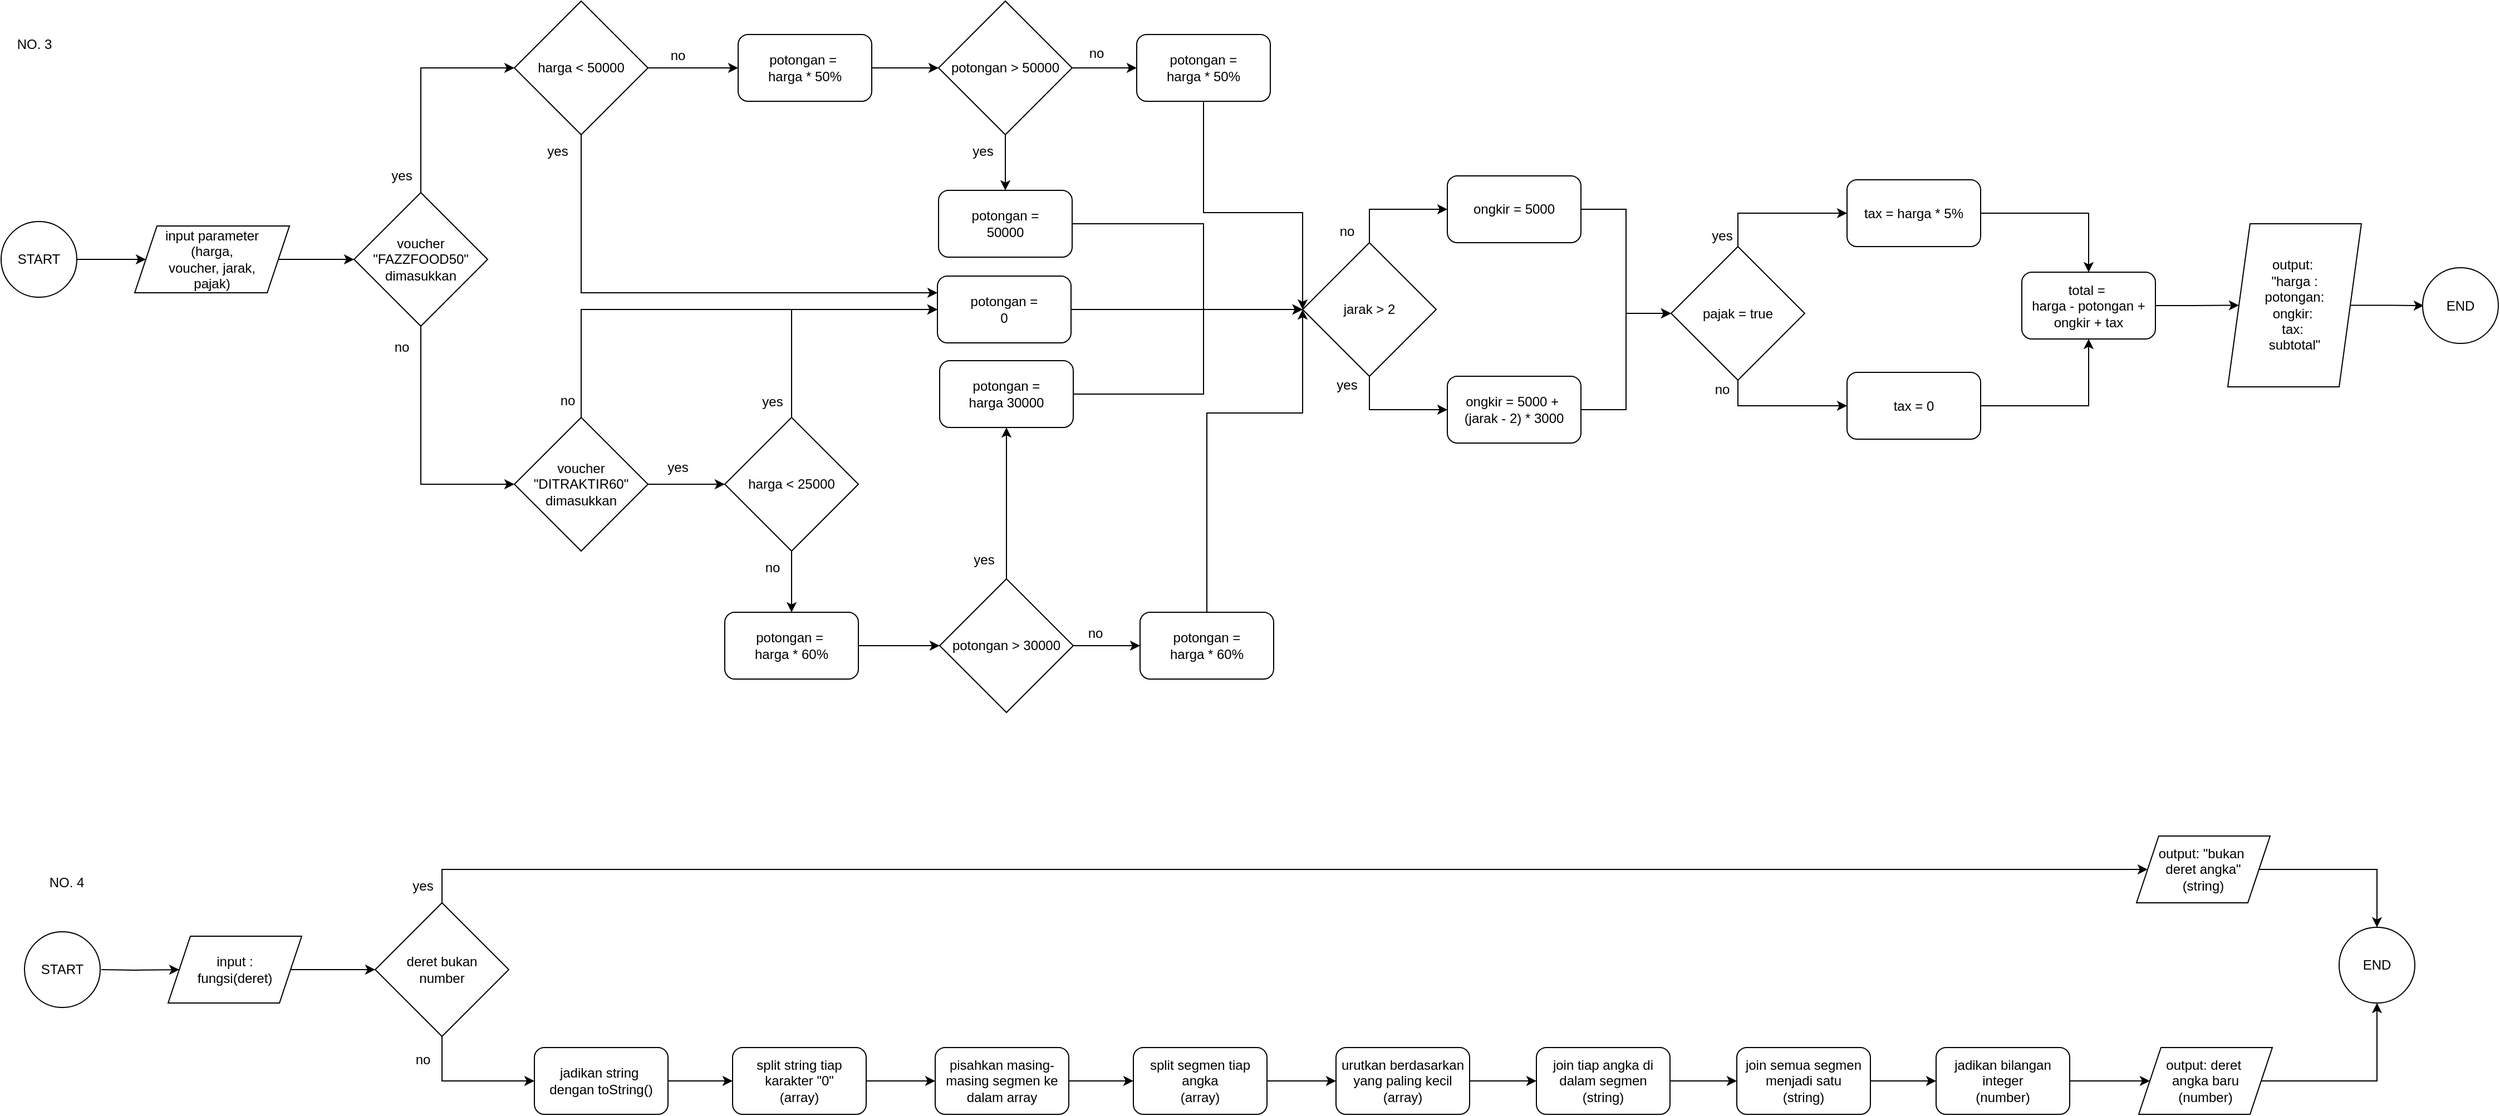 <mxfile version="24.9.3">
  <diagram name="Page-1" id="jA27yjf8g1qHtqdWmp0d">
    <mxGraphModel dx="1591" dy="649" grid="1" gridSize="10" guides="1" tooltips="1" connect="1" arrows="1" fold="1" page="1" pageScale="1" pageWidth="1169" pageHeight="827" math="0" shadow="0">
      <root>
        <mxCell id="0" />
        <mxCell id="1" parent="0" />
        <mxCell id="qf31aTSleVA0z4aauJ30-87" value="" style="edgeStyle=orthogonalEdgeStyle;rounded=0;orthogonalLoop=1;jettySize=auto;html=1;" edge="1" parent="1" source="qf31aTSleVA0z4aauJ30-15" target="qf31aTSleVA0z4aauJ30-27">
          <mxGeometry relative="1" as="geometry" />
        </mxCell>
        <mxCell id="qf31aTSleVA0z4aauJ30-15" value="&lt;div&gt;input parameter&lt;/div&gt;&lt;div&gt;(harga, &lt;br&gt;&lt;/div&gt;&lt;div&gt;voucher, jarak,&lt;/div&gt;&lt;div&gt;pajak)&lt;br&gt;&lt;/div&gt;" style="shape=parallelogram;perimeter=parallelogramPerimeter;whiteSpace=wrap;html=1;fixedSize=1;" vertex="1" parent="1">
          <mxGeometry x="180" y="282" width="139" height="60" as="geometry" />
        </mxCell>
        <mxCell id="qf31aTSleVA0z4aauJ30-16" value="" style="edgeStyle=orthogonalEdgeStyle;rounded=0;orthogonalLoop=1;jettySize=auto;html=1;" edge="1" parent="1" source="qf31aTSleVA0z4aauJ30-17" target="qf31aTSleVA0z4aauJ30-39">
          <mxGeometry relative="1" as="geometry" />
        </mxCell>
        <mxCell id="qf31aTSleVA0z4aauJ30-17" value="&lt;div&gt;potongan =&amp;nbsp;&lt;/div&gt;&lt;div&gt;harga * 50%&lt;/div&gt;" style="rounded=1;whiteSpace=wrap;html=1;" vertex="1" parent="1">
          <mxGeometry x="722" y="110" width="120" height="60" as="geometry" />
        </mxCell>
        <mxCell id="qf31aTSleVA0z4aauJ30-91" style="edgeStyle=orthogonalEdgeStyle;rounded=0;orthogonalLoop=1;jettySize=auto;html=1;exitX=1;exitY=0.5;exitDx=0;exitDy=0;entryX=0;entryY=0.5;entryDx=0;entryDy=0;" edge="1" parent="1" source="qf31aTSleVA0z4aauJ30-19" target="qf31aTSleVA0z4aauJ30-70">
          <mxGeometry relative="1" as="geometry" />
        </mxCell>
        <mxCell id="qf31aTSleVA0z4aauJ30-19" value="ongkir = 5000" style="rounded=1;whiteSpace=wrap;html=1;" vertex="1" parent="1">
          <mxGeometry x="1359" y="237" width="120" height="60" as="geometry" />
        </mxCell>
        <mxCell id="qf31aTSleVA0z4aauJ30-20" value="" style="edgeStyle=orthogonalEdgeStyle;rounded=0;orthogonalLoop=1;jettySize=auto;html=1;" edge="1" parent="1" source="qf31aTSleVA0z4aauJ30-21">
          <mxGeometry relative="1" as="geometry">
            <mxPoint x="2236.0" y="353.556" as="targetPoint" />
          </mxGeometry>
        </mxCell>
        <mxCell id="qf31aTSleVA0z4aauJ30-21" value="&lt;div&gt;output:&amp;nbsp;&lt;/div&gt;&lt;div&gt;&quot;harga :&lt;/div&gt;&lt;div&gt;&amp;nbsp;potongan:&amp;nbsp;&lt;/div&gt;&lt;div&gt;ongkir:&amp;nbsp;&lt;/div&gt;&lt;div&gt;tax:&amp;nbsp;&lt;/div&gt;&lt;div&gt;subtotal&quot;&lt;/div&gt;" style="shape=parallelogram;perimeter=parallelogramPerimeter;whiteSpace=wrap;html=1;fixedSize=1;" vertex="1" parent="1">
          <mxGeometry x="2060" y="280" width="120" height="146.5" as="geometry" />
        </mxCell>
        <mxCell id="qf31aTSleVA0z4aauJ30-23" style="edgeStyle=orthogonalEdgeStyle;rounded=0;orthogonalLoop=1;jettySize=auto;html=1;exitX=1;exitY=0.5;exitDx=0;exitDy=0;entryX=0.5;entryY=0;entryDx=0;entryDy=0;" edge="1" parent="1" source="qf31aTSleVA0z4aauJ30-24" target="qf31aTSleVA0z4aauJ30-72">
          <mxGeometry relative="1" as="geometry" />
        </mxCell>
        <mxCell id="qf31aTSleVA0z4aauJ30-24" value="tax = harga * 5%" style="rounded=1;whiteSpace=wrap;html=1;" vertex="1" parent="1">
          <mxGeometry x="1718" y="240.5" width="120" height="60" as="geometry" />
        </mxCell>
        <mxCell id="qf31aTSleVA0z4aauJ30-25" style="edgeStyle=orthogonalEdgeStyle;rounded=0;orthogonalLoop=1;jettySize=auto;html=1;exitX=0.5;exitY=0;exitDx=0;exitDy=0;entryX=0;entryY=0.5;entryDx=0;entryDy=0;" edge="1" parent="1" source="qf31aTSleVA0z4aauJ30-27" target="qf31aTSleVA0z4aauJ30-76">
          <mxGeometry relative="1" as="geometry" />
        </mxCell>
        <mxCell id="qf31aTSleVA0z4aauJ30-26" style="edgeStyle=orthogonalEdgeStyle;rounded=0;orthogonalLoop=1;jettySize=auto;html=1;exitX=0.5;exitY=1;exitDx=0;exitDy=0;entryX=0;entryY=0.5;entryDx=0;entryDy=0;" edge="1" parent="1" source="qf31aTSleVA0z4aauJ30-27" target="qf31aTSleVA0z4aauJ30-34">
          <mxGeometry relative="1" as="geometry" />
        </mxCell>
        <mxCell id="qf31aTSleVA0z4aauJ30-27" value="voucher &quot;FAZZFOOD50&quot; dimasukkan" style="rhombus;whiteSpace=wrap;html=1;" vertex="1" parent="1">
          <mxGeometry x="377" y="252" width="120" height="120" as="geometry" />
        </mxCell>
        <mxCell id="qf31aTSleVA0z4aauJ30-92" style="edgeStyle=orthogonalEdgeStyle;rounded=0;orthogonalLoop=1;jettySize=auto;html=1;exitX=1;exitY=0.5;exitDx=0;exitDy=0;" edge="1" parent="1" source="qf31aTSleVA0z4aauJ30-29" target="qf31aTSleVA0z4aauJ30-70">
          <mxGeometry relative="1" as="geometry" />
        </mxCell>
        <mxCell id="qf31aTSleVA0z4aauJ30-29" value="&lt;div&gt;ongkir = 5000 +&amp;nbsp;&lt;/div&gt;&lt;div&gt;(jarak - 2) * 3000&lt;/div&gt;" style="rounded=1;whiteSpace=wrap;html=1;" vertex="1" parent="1">
          <mxGeometry x="1359" y="417" width="120" height="60" as="geometry" />
        </mxCell>
        <mxCell id="qf31aTSleVA0z4aauJ30-30" style="edgeStyle=orthogonalEdgeStyle;rounded=0;orthogonalLoop=1;jettySize=auto;html=1;exitX=1;exitY=0.5;exitDx=0;exitDy=0;entryX=0.5;entryY=1;entryDx=0;entryDy=0;" edge="1" parent="1" source="qf31aTSleVA0z4aauJ30-31" target="qf31aTSleVA0z4aauJ30-72">
          <mxGeometry relative="1" as="geometry" />
        </mxCell>
        <mxCell id="qf31aTSleVA0z4aauJ30-31" value="tax = 0" style="rounded=1;whiteSpace=wrap;html=1;" vertex="1" parent="1">
          <mxGeometry x="1718" y="413.5" width="120" height="60" as="geometry" />
        </mxCell>
        <mxCell id="qf31aTSleVA0z4aauJ30-32" value="" style="edgeStyle=orthogonalEdgeStyle;rounded=0;orthogonalLoop=1;jettySize=auto;html=1;" edge="1" parent="1" source="qf31aTSleVA0z4aauJ30-34" target="qf31aTSleVA0z4aauJ30-79">
          <mxGeometry relative="1" as="geometry" />
        </mxCell>
        <mxCell id="qf31aTSleVA0z4aauJ30-33" style="edgeStyle=orthogonalEdgeStyle;rounded=0;orthogonalLoop=1;jettySize=auto;html=1;exitX=0.5;exitY=0;exitDx=0;exitDy=0;entryX=0;entryY=0.5;entryDx=0;entryDy=0;" edge="1" parent="1" source="qf31aTSleVA0z4aauJ30-34" target="qf31aTSleVA0z4aauJ30-60">
          <mxGeometry relative="1" as="geometry" />
        </mxCell>
        <mxCell id="qf31aTSleVA0z4aauJ30-34" value="voucher &quot;DITRAKTIR60&quot; dimasukkan" style="rhombus;whiteSpace=wrap;html=1;" vertex="1" parent="1">
          <mxGeometry x="521" y="454" width="120" height="120" as="geometry" />
        </mxCell>
        <mxCell id="qf31aTSleVA0z4aauJ30-35" value="yes" style="text;html=1;align=center;verticalAlign=middle;whiteSpace=wrap;rounded=0;" vertex="1" parent="1">
          <mxGeometry x="390" y="222" width="60" height="30" as="geometry" />
        </mxCell>
        <mxCell id="qf31aTSleVA0z4aauJ30-36" value="no" style="text;html=1;align=center;verticalAlign=middle;whiteSpace=wrap;rounded=0;" vertex="1" parent="1">
          <mxGeometry x="390" y="376" width="60" height="30" as="geometry" />
        </mxCell>
        <mxCell id="qf31aTSleVA0z4aauJ30-37" value="" style="edgeStyle=orthogonalEdgeStyle;rounded=0;orthogonalLoop=1;jettySize=auto;html=1;" edge="1" parent="1" source="qf31aTSleVA0z4aauJ30-39" target="qf31aTSleVA0z4aauJ30-41">
          <mxGeometry relative="1" as="geometry" />
        </mxCell>
        <mxCell id="qf31aTSleVA0z4aauJ30-38" value="" style="edgeStyle=orthogonalEdgeStyle;rounded=0;orthogonalLoop=1;jettySize=auto;html=1;" edge="1" parent="1" source="qf31aTSleVA0z4aauJ30-39" target="qf31aTSleVA0z4aauJ30-62">
          <mxGeometry relative="1" as="geometry" />
        </mxCell>
        <mxCell id="qf31aTSleVA0z4aauJ30-39" value="potongan &amp;gt; 50000" style="rhombus;whiteSpace=wrap;html=1;" vertex="1" parent="1">
          <mxGeometry x="902" y="80" width="120" height="120" as="geometry" />
        </mxCell>
        <mxCell id="qf31aTSleVA0z4aauJ30-40" style="edgeStyle=orthogonalEdgeStyle;rounded=0;orthogonalLoop=1;jettySize=auto;html=1;exitX=1;exitY=0.5;exitDx=0;exitDy=0;entryX=0;entryY=0.5;entryDx=0;entryDy=0;" edge="1" parent="1" source="qf31aTSleVA0z4aauJ30-41" target="qf31aTSleVA0z4aauJ30-67">
          <mxGeometry relative="1" as="geometry">
            <Array as="points">
              <mxPoint x="1140" y="280" />
              <mxPoint x="1140" y="357" />
            </Array>
          </mxGeometry>
        </mxCell>
        <mxCell id="qf31aTSleVA0z4aauJ30-41" value="&lt;div&gt;potongan =&lt;/div&gt;&lt;div&gt;50000&lt;br&gt;&lt;/div&gt;" style="rounded=1;whiteSpace=wrap;html=1;" vertex="1" parent="1">
          <mxGeometry x="902" y="250" width="120" height="60" as="geometry" />
        </mxCell>
        <mxCell id="qf31aTSleVA0z4aauJ30-42" style="edgeStyle=orthogonalEdgeStyle;rounded=0;orthogonalLoop=1;jettySize=auto;html=1;exitX=1;exitY=0.5;exitDx=0;exitDy=0;" edge="1" parent="1" source="qf31aTSleVA0z4aauJ30-43" target="qf31aTSleVA0z4aauJ30-67">
          <mxGeometry relative="1" as="geometry">
            <Array as="points">
              <mxPoint x="1140" y="433" />
              <mxPoint x="1140" y="357" />
            </Array>
          </mxGeometry>
        </mxCell>
        <mxCell id="qf31aTSleVA0z4aauJ30-43" value="&lt;div&gt;potongan =&lt;/div&gt;&lt;div&gt;harga 30000&lt;br&gt;&lt;/div&gt;" style="rounded=1;whiteSpace=wrap;html=1;" vertex="1" parent="1">
          <mxGeometry x="903" y="403" width="120" height="60" as="geometry" />
        </mxCell>
        <mxCell id="qf31aTSleVA0z4aauJ30-44" value="yes" style="text;html=1;align=center;verticalAlign=middle;whiteSpace=wrap;rounded=0;" vertex="1" parent="1">
          <mxGeometry x="530" y="200" width="60" height="30" as="geometry" />
        </mxCell>
        <mxCell id="qf31aTSleVA0z4aauJ30-45" value="yes" style="text;html=1;align=center;verticalAlign=middle;whiteSpace=wrap;rounded=0;" vertex="1" parent="1">
          <mxGeometry x="1576" y="275.5" width="60" height="30" as="geometry" />
        </mxCell>
        <mxCell id="qf31aTSleVA0z4aauJ30-46" value="yes" style="text;html=1;align=center;verticalAlign=middle;whiteSpace=wrap;rounded=0;" vertex="1" parent="1">
          <mxGeometry x="1239" y="410" width="60" height="30" as="geometry" />
        </mxCell>
        <mxCell id="qf31aTSleVA0z4aauJ30-47" value="yes" style="text;html=1;align=center;verticalAlign=middle;whiteSpace=wrap;rounded=0;" vertex="1" parent="1">
          <mxGeometry x="913" y="567" width="60" height="30" as="geometry" />
        </mxCell>
        <mxCell id="qf31aTSleVA0z4aauJ30-48" value="yes" style="text;html=1;align=center;verticalAlign=middle;whiteSpace=wrap;rounded=0;" vertex="1" parent="1">
          <mxGeometry x="912" y="200" width="60" height="30" as="geometry" />
        </mxCell>
        <mxCell id="qf31aTSleVA0z4aauJ30-49" value="no" style="text;html=1;align=center;verticalAlign=middle;whiteSpace=wrap;rounded=0;" vertex="1" parent="1">
          <mxGeometry x="1576" y="413.5" width="60" height="30" as="geometry" />
        </mxCell>
        <mxCell id="qf31aTSleVA0z4aauJ30-50" value="no" style="text;html=1;align=center;verticalAlign=middle;whiteSpace=wrap;rounded=0;" vertex="1" parent="1">
          <mxGeometry x="1239" y="272" width="60" height="30" as="geometry" />
        </mxCell>
        <mxCell id="qf31aTSleVA0z4aauJ30-51" value="no" style="text;html=1;align=center;verticalAlign=middle;whiteSpace=wrap;rounded=0;" vertex="1" parent="1">
          <mxGeometry x="1014" y="112" width="60" height="30" as="geometry" />
        </mxCell>
        <mxCell id="qf31aTSleVA0z4aauJ30-52" value="no" style="text;html=1;align=center;verticalAlign=middle;whiteSpace=wrap;rounded=0;" vertex="1" parent="1">
          <mxGeometry x="1013" y="633" width="60" height="30" as="geometry" />
        </mxCell>
        <mxCell id="qf31aTSleVA0z4aauJ30-53" value="no" style="text;html=1;align=center;verticalAlign=middle;whiteSpace=wrap;rounded=0;" vertex="1" parent="1">
          <mxGeometry x="638" y="114" width="60" height="30" as="geometry" />
        </mxCell>
        <mxCell id="qf31aTSleVA0z4aauJ30-54" value="" style="edgeStyle=orthogonalEdgeStyle;rounded=0;orthogonalLoop=1;jettySize=auto;html=1;" edge="1" parent="1" source="qf31aTSleVA0z4aauJ30-55" target="qf31aTSleVA0z4aauJ30-58">
          <mxGeometry relative="1" as="geometry" />
        </mxCell>
        <mxCell id="qf31aTSleVA0z4aauJ30-55" value="&lt;div&gt;potongan =&amp;nbsp;&lt;/div&gt;&lt;div&gt;harga * 60%&lt;/div&gt;" style="rounded=1;whiteSpace=wrap;html=1;" vertex="1" parent="1">
          <mxGeometry x="710" y="629" width="120" height="60" as="geometry" />
        </mxCell>
        <mxCell id="qf31aTSleVA0z4aauJ30-56" value="" style="edgeStyle=orthogonalEdgeStyle;rounded=0;orthogonalLoop=1;jettySize=auto;html=1;" edge="1" parent="1" source="qf31aTSleVA0z4aauJ30-58" target="qf31aTSleVA0z4aauJ30-43">
          <mxGeometry relative="1" as="geometry" />
        </mxCell>
        <mxCell id="qf31aTSleVA0z4aauJ30-57" value="" style="edgeStyle=orthogonalEdgeStyle;rounded=0;orthogonalLoop=1;jettySize=auto;html=1;" edge="1" parent="1" source="qf31aTSleVA0z4aauJ30-58" target="qf31aTSleVA0z4aauJ30-64">
          <mxGeometry relative="1" as="geometry" />
        </mxCell>
        <mxCell id="qf31aTSleVA0z4aauJ30-58" value="potongan &amp;gt; 30000" style="rhombus;whiteSpace=wrap;html=1;" vertex="1" parent="1">
          <mxGeometry x="903" y="599" width="120" height="120" as="geometry" />
        </mxCell>
        <mxCell id="qf31aTSleVA0z4aauJ30-59" style="edgeStyle=orthogonalEdgeStyle;rounded=0;orthogonalLoop=1;jettySize=auto;html=1;exitX=1;exitY=0.5;exitDx=0;exitDy=0;entryX=0;entryY=0.5;entryDx=0;entryDy=0;" edge="1" parent="1" source="qf31aTSleVA0z4aauJ30-60" target="qf31aTSleVA0z4aauJ30-67">
          <mxGeometry relative="1" as="geometry" />
        </mxCell>
        <mxCell id="qf31aTSleVA0z4aauJ30-60" value="&lt;div&gt;potongan =&lt;/div&gt;&lt;div&gt;0&lt;br&gt;&lt;/div&gt;" style="rounded=1;whiteSpace=wrap;html=1;" vertex="1" parent="1">
          <mxGeometry x="901" y="327" width="120" height="60" as="geometry" />
        </mxCell>
        <mxCell id="qf31aTSleVA0z4aauJ30-61" style="edgeStyle=orthogonalEdgeStyle;rounded=0;orthogonalLoop=1;jettySize=auto;html=1;exitX=0.5;exitY=1;exitDx=0;exitDy=0;entryX=0;entryY=0.5;entryDx=0;entryDy=0;" edge="1" parent="1" source="qf31aTSleVA0z4aauJ30-62" target="qf31aTSleVA0z4aauJ30-67">
          <mxGeometry relative="1" as="geometry">
            <Array as="points">
              <mxPoint x="1140" y="270" />
              <mxPoint x="1229" y="270" />
            </Array>
          </mxGeometry>
        </mxCell>
        <mxCell id="qf31aTSleVA0z4aauJ30-62" value="&lt;div&gt;potongan =&lt;/div&gt;&lt;div&gt;harga * 50%&lt;/div&gt;" style="rounded=1;whiteSpace=wrap;html=1;" vertex="1" parent="1">
          <mxGeometry x="1080" y="110" width="120" height="60" as="geometry" />
        </mxCell>
        <mxCell id="qf31aTSleVA0z4aauJ30-63" style="edgeStyle=orthogonalEdgeStyle;rounded=0;orthogonalLoop=1;jettySize=auto;html=1;exitX=0.5;exitY=0;exitDx=0;exitDy=0;entryX=0;entryY=0.5;entryDx=0;entryDy=0;" edge="1" parent="1" source="qf31aTSleVA0z4aauJ30-64" target="qf31aTSleVA0z4aauJ30-67">
          <mxGeometry relative="1" as="geometry">
            <Array as="points">
              <mxPoint x="1143" y="450" />
              <mxPoint x="1229" y="450" />
            </Array>
          </mxGeometry>
        </mxCell>
        <mxCell id="qf31aTSleVA0z4aauJ30-64" value="&lt;div&gt;potongan =&lt;/div&gt;&lt;div&gt;harga * 60%&lt;/div&gt;" style="rounded=1;whiteSpace=wrap;html=1;" vertex="1" parent="1">
          <mxGeometry x="1083" y="629" width="120" height="60" as="geometry" />
        </mxCell>
        <mxCell id="qf31aTSleVA0z4aauJ30-65" style="edgeStyle=orthogonalEdgeStyle;rounded=0;orthogonalLoop=1;jettySize=auto;html=1;exitX=0.5;exitY=0;exitDx=0;exitDy=0;entryX=0;entryY=0.5;entryDx=0;entryDy=0;" edge="1" parent="1" source="qf31aTSleVA0z4aauJ30-67" target="qf31aTSleVA0z4aauJ30-19">
          <mxGeometry relative="1" as="geometry" />
        </mxCell>
        <mxCell id="qf31aTSleVA0z4aauJ30-66" style="edgeStyle=orthogonalEdgeStyle;rounded=0;orthogonalLoop=1;jettySize=auto;html=1;exitX=0.5;exitY=1;exitDx=0;exitDy=0;entryX=0;entryY=0.5;entryDx=0;entryDy=0;" edge="1" parent="1" source="qf31aTSleVA0z4aauJ30-67" target="qf31aTSleVA0z4aauJ30-29">
          <mxGeometry relative="1" as="geometry" />
        </mxCell>
        <mxCell id="qf31aTSleVA0z4aauJ30-67" value="jarak &amp;gt; 2" style="rhombus;whiteSpace=wrap;html=1;" vertex="1" parent="1">
          <mxGeometry x="1229" y="297" width="120" height="120" as="geometry" />
        </mxCell>
        <mxCell id="qf31aTSleVA0z4aauJ30-68" style="edgeStyle=orthogonalEdgeStyle;rounded=0;orthogonalLoop=1;jettySize=auto;html=1;exitX=0.5;exitY=0;exitDx=0;exitDy=0;entryX=0;entryY=0.5;entryDx=0;entryDy=0;" edge="1" parent="1" source="qf31aTSleVA0z4aauJ30-70" target="qf31aTSleVA0z4aauJ30-24">
          <mxGeometry relative="1" as="geometry" />
        </mxCell>
        <mxCell id="qf31aTSleVA0z4aauJ30-69" style="edgeStyle=orthogonalEdgeStyle;rounded=0;orthogonalLoop=1;jettySize=auto;html=1;exitX=0.5;exitY=1;exitDx=0;exitDy=0;entryX=0;entryY=0.5;entryDx=0;entryDy=0;" edge="1" parent="1" source="qf31aTSleVA0z4aauJ30-70" target="qf31aTSleVA0z4aauJ30-31">
          <mxGeometry relative="1" as="geometry" />
        </mxCell>
        <mxCell id="qf31aTSleVA0z4aauJ30-70" value="pajak = true" style="rhombus;whiteSpace=wrap;html=1;" vertex="1" parent="1">
          <mxGeometry x="1560" y="300.5" width="120" height="120" as="geometry" />
        </mxCell>
        <mxCell id="qf31aTSleVA0z4aauJ30-71" value="" style="edgeStyle=orthogonalEdgeStyle;rounded=0;orthogonalLoop=1;jettySize=auto;html=1;" edge="1" parent="1" source="qf31aTSleVA0z4aauJ30-72" target="qf31aTSleVA0z4aauJ30-21">
          <mxGeometry relative="1" as="geometry" />
        </mxCell>
        <mxCell id="qf31aTSleVA0z4aauJ30-72" value="&lt;div&gt;total =&amp;nbsp;&lt;/div&gt;&lt;div&gt;harga - potongan + ongkir + tax&lt;br&gt;&lt;/div&gt;" style="rounded=1;whiteSpace=wrap;html=1;" vertex="1" parent="1">
          <mxGeometry x="1875" y="323.5" width="120" height="60" as="geometry" />
        </mxCell>
        <mxCell id="qf31aTSleVA0z4aauJ30-73" value="NO. 3" style="text;html=1;align=center;verticalAlign=middle;whiteSpace=wrap;rounded=0;" vertex="1" parent="1">
          <mxGeometry x="60" y="104" width="60" height="30" as="geometry" />
        </mxCell>
        <mxCell id="qf31aTSleVA0z4aauJ30-74" value="" style="edgeStyle=orthogonalEdgeStyle;rounded=0;orthogonalLoop=1;jettySize=auto;html=1;" edge="1" parent="1" source="qf31aTSleVA0z4aauJ30-76" target="qf31aTSleVA0z4aauJ30-17">
          <mxGeometry relative="1" as="geometry" />
        </mxCell>
        <mxCell id="qf31aTSleVA0z4aauJ30-90" style="edgeStyle=orthogonalEdgeStyle;rounded=0;orthogonalLoop=1;jettySize=auto;html=1;exitX=0.5;exitY=1;exitDx=0;exitDy=0;entryX=0;entryY=0.25;entryDx=0;entryDy=0;" edge="1" parent="1" source="qf31aTSleVA0z4aauJ30-76" target="qf31aTSleVA0z4aauJ30-60">
          <mxGeometry relative="1" as="geometry" />
        </mxCell>
        <mxCell id="qf31aTSleVA0z4aauJ30-76" value="harga &amp;lt; 50000" style="rhombus;whiteSpace=wrap;html=1;" vertex="1" parent="1">
          <mxGeometry x="521" y="80" width="120" height="120" as="geometry" />
        </mxCell>
        <mxCell id="qf31aTSleVA0z4aauJ30-77" style="edgeStyle=orthogonalEdgeStyle;rounded=0;orthogonalLoop=1;jettySize=auto;html=1;exitX=0.5;exitY=0;exitDx=0;exitDy=0;entryX=0;entryY=0.5;entryDx=0;entryDy=0;" edge="1" parent="1" source="qf31aTSleVA0z4aauJ30-79" target="qf31aTSleVA0z4aauJ30-60">
          <mxGeometry relative="1" as="geometry" />
        </mxCell>
        <mxCell id="qf31aTSleVA0z4aauJ30-78" value="" style="edgeStyle=orthogonalEdgeStyle;rounded=0;orthogonalLoop=1;jettySize=auto;html=1;" edge="1" parent="1" source="qf31aTSleVA0z4aauJ30-79" target="qf31aTSleVA0z4aauJ30-55">
          <mxGeometry relative="1" as="geometry" />
        </mxCell>
        <mxCell id="qf31aTSleVA0z4aauJ30-79" value="harga &amp;lt; 25000" style="rhombus;whiteSpace=wrap;html=1;" vertex="1" parent="1">
          <mxGeometry x="710" y="454" width="120" height="120" as="geometry" />
        </mxCell>
        <mxCell id="qf31aTSleVA0z4aauJ30-80" value="no" style="text;html=1;align=center;verticalAlign=middle;whiteSpace=wrap;rounded=0;" vertex="1" parent="1">
          <mxGeometry x="539" y="424" width="60" height="30" as="geometry" />
        </mxCell>
        <mxCell id="qf31aTSleVA0z4aauJ30-81" value="yes" style="text;html=1;align=center;verticalAlign=middle;whiteSpace=wrap;rounded=0;" vertex="1" parent="1">
          <mxGeometry x="638" y="484" width="60" height="30" as="geometry" />
        </mxCell>
        <mxCell id="qf31aTSleVA0z4aauJ30-82" value="yes" style="text;html=1;align=center;verticalAlign=middle;whiteSpace=wrap;rounded=0;" vertex="1" parent="1">
          <mxGeometry x="723" y="425" width="60" height="30" as="geometry" />
        </mxCell>
        <mxCell id="qf31aTSleVA0z4aauJ30-83" value="no" style="text;html=1;align=center;verticalAlign=middle;whiteSpace=wrap;rounded=0;" vertex="1" parent="1">
          <mxGeometry x="723" y="574" width="60" height="30" as="geometry" />
        </mxCell>
        <mxCell id="qf31aTSleVA0z4aauJ30-88" value="" style="edgeStyle=orthogonalEdgeStyle;rounded=0;orthogonalLoop=1;jettySize=auto;html=1;" edge="1" parent="1" source="qf31aTSleVA0z4aauJ30-86" target="qf31aTSleVA0z4aauJ30-15">
          <mxGeometry relative="1" as="geometry" />
        </mxCell>
        <mxCell id="qf31aTSleVA0z4aauJ30-86" value="START" style="ellipse;whiteSpace=wrap;html=1;aspect=fixed;" vertex="1" parent="1">
          <mxGeometry x="60" y="278" width="68" height="68" as="geometry" />
        </mxCell>
        <mxCell id="qf31aTSleVA0z4aauJ30-93" value="END" style="ellipse;whiteSpace=wrap;html=1;aspect=fixed;" vertex="1" parent="1">
          <mxGeometry x="2235" y="319.5" width="68" height="68" as="geometry" />
        </mxCell>
        <mxCell id="qf31aTSleVA0z4aauJ30-129" style="edgeStyle=orthogonalEdgeStyle;rounded=0;orthogonalLoop=1;jettySize=auto;html=1;exitX=1;exitY=0.5;exitDx=0;exitDy=0;entryX=0.5;entryY=1;entryDx=0;entryDy=0;" edge="1" parent="1" source="qf31aTSleVA0z4aauJ30-96" target="qf31aTSleVA0z4aauJ30-127">
          <mxGeometry relative="1" as="geometry" />
        </mxCell>
        <mxCell id="qf31aTSleVA0z4aauJ30-96" value="&lt;div&gt;output: deret&amp;nbsp;&lt;/div&gt;&lt;div&gt;angka baru&lt;br&gt;&lt;/div&gt;(number)" style="shape=parallelogram;perimeter=parallelogramPerimeter;whiteSpace=wrap;html=1;fixedSize=1;" vertex="1" parent="1">
          <mxGeometry x="1980" y="1020" width="120" height="60" as="geometry" />
        </mxCell>
        <mxCell id="qf31aTSleVA0z4aauJ30-97" value="" style="edgeStyle=orthogonalEdgeStyle;rounded=0;orthogonalLoop=1;jettySize=auto;html=1;" edge="1" parent="1" target="qf31aTSleVA0z4aauJ30-100">
          <mxGeometry relative="1" as="geometry">
            <mxPoint x="150.0" y="950" as="sourcePoint" />
          </mxGeometry>
        </mxCell>
        <mxCell id="qf31aTSleVA0z4aauJ30-99" value="" style="edgeStyle=orthogonalEdgeStyle;rounded=0;orthogonalLoop=1;jettySize=auto;html=1;" edge="1" parent="1" source="qf31aTSleVA0z4aauJ30-100" target="qf31aTSleVA0z4aauJ30-112">
          <mxGeometry relative="1" as="geometry" />
        </mxCell>
        <mxCell id="qf31aTSleVA0z4aauJ30-100" value="&lt;div&gt;input :&lt;/div&gt;&lt;div&gt;fungsi(deret)&lt;br&gt;&lt;/div&gt;" style="shape=parallelogram;perimeter=parallelogramPerimeter;whiteSpace=wrap;html=1;fixedSize=1;" vertex="1" parent="1">
          <mxGeometry x="210" y="920" width="120" height="60" as="geometry" />
        </mxCell>
        <mxCell id="qf31aTSleVA0z4aauJ30-101" value="" style="edgeStyle=orthogonalEdgeStyle;rounded=0;orthogonalLoop=1;jettySize=auto;html=1;" edge="1" parent="1" source="qf31aTSleVA0z4aauJ30-102" target="qf31aTSleVA0z4aauJ30-104">
          <mxGeometry relative="1" as="geometry" />
        </mxCell>
        <mxCell id="qf31aTSleVA0z4aauJ30-102" value="&lt;div&gt;jadikan string&amp;nbsp;&lt;/div&gt;&lt;div&gt;dengan toString()&lt;/div&gt;" style="rounded=1;whiteSpace=wrap;html=1;" vertex="1" parent="1">
          <mxGeometry x="539" y="1020" width="120" height="60" as="geometry" />
        </mxCell>
        <mxCell id="qf31aTSleVA0z4aauJ30-103" value="" style="edgeStyle=orthogonalEdgeStyle;rounded=0;orthogonalLoop=1;jettySize=auto;html=1;" edge="1" parent="1" source="qf31aTSleVA0z4aauJ30-104" target="qf31aTSleVA0z4aauJ30-116">
          <mxGeometry relative="1" as="geometry" />
        </mxCell>
        <mxCell id="qf31aTSleVA0z4aauJ30-104" value="&lt;div&gt;split string tiap karakter &quot;0&quot;&lt;/div&gt;&lt;div&gt;(array)&lt;br&gt; &lt;/div&gt;" style="rounded=1;whiteSpace=wrap;html=1;" vertex="1" parent="1">
          <mxGeometry x="717" y="1020" width="120" height="60" as="geometry" />
        </mxCell>
        <mxCell id="qf31aTSleVA0z4aauJ30-128" style="edgeStyle=orthogonalEdgeStyle;rounded=0;orthogonalLoop=1;jettySize=auto;html=1;exitX=1;exitY=0.5;exitDx=0;exitDy=0;entryX=0.5;entryY=0;entryDx=0;entryDy=0;" edge="1" parent="1" source="qf31aTSleVA0z4aauJ30-106" target="qf31aTSleVA0z4aauJ30-127">
          <mxGeometry relative="1" as="geometry" />
        </mxCell>
        <mxCell id="qf31aTSleVA0z4aauJ30-106" value="&lt;div&gt;output: &quot;bukan&amp;nbsp;&lt;/div&gt;&lt;div&gt;deret angka&quot;&lt;/div&gt;(string)" style="shape=parallelogram;perimeter=parallelogramPerimeter;whiteSpace=wrap;html=1;fixedSize=1;" vertex="1" parent="1">
          <mxGeometry x="1978" y="830" width="120" height="60" as="geometry" />
        </mxCell>
        <mxCell id="qf31aTSleVA0z4aauJ30-108" value="" style="edgeStyle=orthogonalEdgeStyle;rounded=0;orthogonalLoop=1;jettySize=auto;html=1;" edge="1" parent="1" source="qf31aTSleVA0z4aauJ30-109" target="qf31aTSleVA0z4aauJ30-118">
          <mxGeometry relative="1" as="geometry" />
        </mxCell>
        <mxCell id="qf31aTSleVA0z4aauJ30-109" value="&lt;div&gt;split segmen tiap angka&lt;/div&gt;(array)" style="rounded=1;whiteSpace=wrap;html=1;" vertex="1" parent="1">
          <mxGeometry x="1077" y="1020" width="120" height="60" as="geometry" />
        </mxCell>
        <mxCell id="qf31aTSleVA0z4aauJ30-110" style="edgeStyle=orthogonalEdgeStyle;rounded=0;orthogonalLoop=1;jettySize=auto;html=1;exitX=0.5;exitY=0;exitDx=0;exitDy=0;entryX=0;entryY=0.5;entryDx=0;entryDy=0;" edge="1" parent="1" source="qf31aTSleVA0z4aauJ30-112" target="qf31aTSleVA0z4aauJ30-106">
          <mxGeometry relative="1" as="geometry" />
        </mxCell>
        <mxCell id="qf31aTSleVA0z4aauJ30-111" style="edgeStyle=orthogonalEdgeStyle;rounded=0;orthogonalLoop=1;jettySize=auto;html=1;exitX=0.5;exitY=1;exitDx=0;exitDy=0;entryX=0;entryY=0.5;entryDx=0;entryDy=0;" edge="1" parent="1" source="qf31aTSleVA0z4aauJ30-112" target="qf31aTSleVA0z4aauJ30-102">
          <mxGeometry relative="1" as="geometry" />
        </mxCell>
        <mxCell id="qf31aTSleVA0z4aauJ30-112" value="&lt;div&gt;deret bukan &lt;br&gt;&lt;/div&gt;&lt;div&gt;number&lt;/div&gt;" style="rhombus;whiteSpace=wrap;html=1;" vertex="1" parent="1">
          <mxGeometry x="396" y="890" width="120" height="120" as="geometry" />
        </mxCell>
        <mxCell id="qf31aTSleVA0z4aauJ30-113" value="yes" style="text;html=1;align=center;verticalAlign=middle;whiteSpace=wrap;rounded=0;" vertex="1" parent="1">
          <mxGeometry x="409" y="860" width="60" height="30" as="geometry" />
        </mxCell>
        <mxCell id="qf31aTSleVA0z4aauJ30-114" value="no" style="text;html=1;align=center;verticalAlign=middle;whiteSpace=wrap;rounded=0;" vertex="1" parent="1">
          <mxGeometry x="409" y="1016" width="60" height="30" as="geometry" />
        </mxCell>
        <mxCell id="qf31aTSleVA0z4aauJ30-115" value="" style="edgeStyle=orthogonalEdgeStyle;rounded=0;orthogonalLoop=1;jettySize=auto;html=1;" edge="1" parent="1" source="qf31aTSleVA0z4aauJ30-116" target="qf31aTSleVA0z4aauJ30-109">
          <mxGeometry relative="1" as="geometry" />
        </mxCell>
        <mxCell id="qf31aTSleVA0z4aauJ30-116" value="&lt;div&gt;pisahkan masing-masing segmen ke dalam array&lt;/div&gt;" style="rounded=1;whiteSpace=wrap;html=1;" vertex="1" parent="1">
          <mxGeometry x="899" y="1020" width="120" height="60" as="geometry" />
        </mxCell>
        <mxCell id="qf31aTSleVA0z4aauJ30-117" value="" style="edgeStyle=orthogonalEdgeStyle;rounded=0;orthogonalLoop=1;jettySize=auto;html=1;" edge="1" parent="1" source="qf31aTSleVA0z4aauJ30-118" target="qf31aTSleVA0z4aauJ30-120">
          <mxGeometry relative="1" as="geometry" />
        </mxCell>
        <mxCell id="qf31aTSleVA0z4aauJ30-118" value="&lt;div&gt;urutkan berdasarkan yang paling kecil&lt;/div&gt;(array)" style="rounded=1;whiteSpace=wrap;html=1;" vertex="1" parent="1">
          <mxGeometry x="1259" y="1020" width="120" height="60" as="geometry" />
        </mxCell>
        <mxCell id="qf31aTSleVA0z4aauJ30-119" value="" style="edgeStyle=orthogonalEdgeStyle;rounded=0;orthogonalLoop=1;jettySize=auto;html=1;" edge="1" parent="1" source="qf31aTSleVA0z4aauJ30-120" target="qf31aTSleVA0z4aauJ30-122">
          <mxGeometry relative="1" as="geometry" />
        </mxCell>
        <mxCell id="qf31aTSleVA0z4aauJ30-120" value="&lt;div&gt;join tiap angka di dalam segmen&lt;/div&gt;&lt;div&gt;(string)&lt;br&gt;&lt;/div&gt;" style="rounded=1;whiteSpace=wrap;html=1;" vertex="1" parent="1">
          <mxGeometry x="1439" y="1020" width="120" height="60" as="geometry" />
        </mxCell>
        <mxCell id="qf31aTSleVA0z4aauJ30-121" value="" style="edgeStyle=orthogonalEdgeStyle;rounded=0;orthogonalLoop=1;jettySize=auto;html=1;" edge="1" parent="1" source="qf31aTSleVA0z4aauJ30-122" target="qf31aTSleVA0z4aauJ30-124">
          <mxGeometry relative="1" as="geometry" />
        </mxCell>
        <mxCell id="qf31aTSleVA0z4aauJ30-122" value="&lt;div&gt;join semua segmen menjadi satu&lt;br&gt;&lt;/div&gt;&lt;div&gt;(string)&lt;br&gt;&lt;/div&gt;" style="rounded=1;whiteSpace=wrap;html=1;" vertex="1" parent="1">
          <mxGeometry x="1619" y="1020" width="120" height="60" as="geometry" />
        </mxCell>
        <mxCell id="qf31aTSleVA0z4aauJ30-123" value="" style="edgeStyle=orthogonalEdgeStyle;rounded=0;orthogonalLoop=1;jettySize=auto;html=1;" edge="1" parent="1" source="qf31aTSleVA0z4aauJ30-124" target="qf31aTSleVA0z4aauJ30-96">
          <mxGeometry relative="1" as="geometry" />
        </mxCell>
        <mxCell id="qf31aTSleVA0z4aauJ30-124" value="&lt;div&gt;jadikan bilangan integer&lt;/div&gt;&lt;div&gt;(number)&lt;br&gt;&lt;/div&gt;" style="rounded=1;whiteSpace=wrap;html=1;" vertex="1" parent="1">
          <mxGeometry x="1798" y="1020" width="120" height="60" as="geometry" />
        </mxCell>
        <mxCell id="qf31aTSleVA0z4aauJ30-125" value="NO. 4" style="text;html=1;align=center;verticalAlign=middle;whiteSpace=wrap;rounded=0;" vertex="1" parent="1">
          <mxGeometry x="89" y="857" width="60" height="30" as="geometry" />
        </mxCell>
        <mxCell id="qf31aTSleVA0z4aauJ30-126" value="START" style="ellipse;whiteSpace=wrap;html=1;aspect=fixed;" vertex="1" parent="1">
          <mxGeometry x="81" y="916" width="68" height="68" as="geometry" />
        </mxCell>
        <mxCell id="qf31aTSleVA0z4aauJ30-127" value="END" style="ellipse;whiteSpace=wrap;html=1;aspect=fixed;" vertex="1" parent="1">
          <mxGeometry x="2160" y="912" width="68" height="68" as="geometry" />
        </mxCell>
      </root>
    </mxGraphModel>
  </diagram>
</mxfile>
